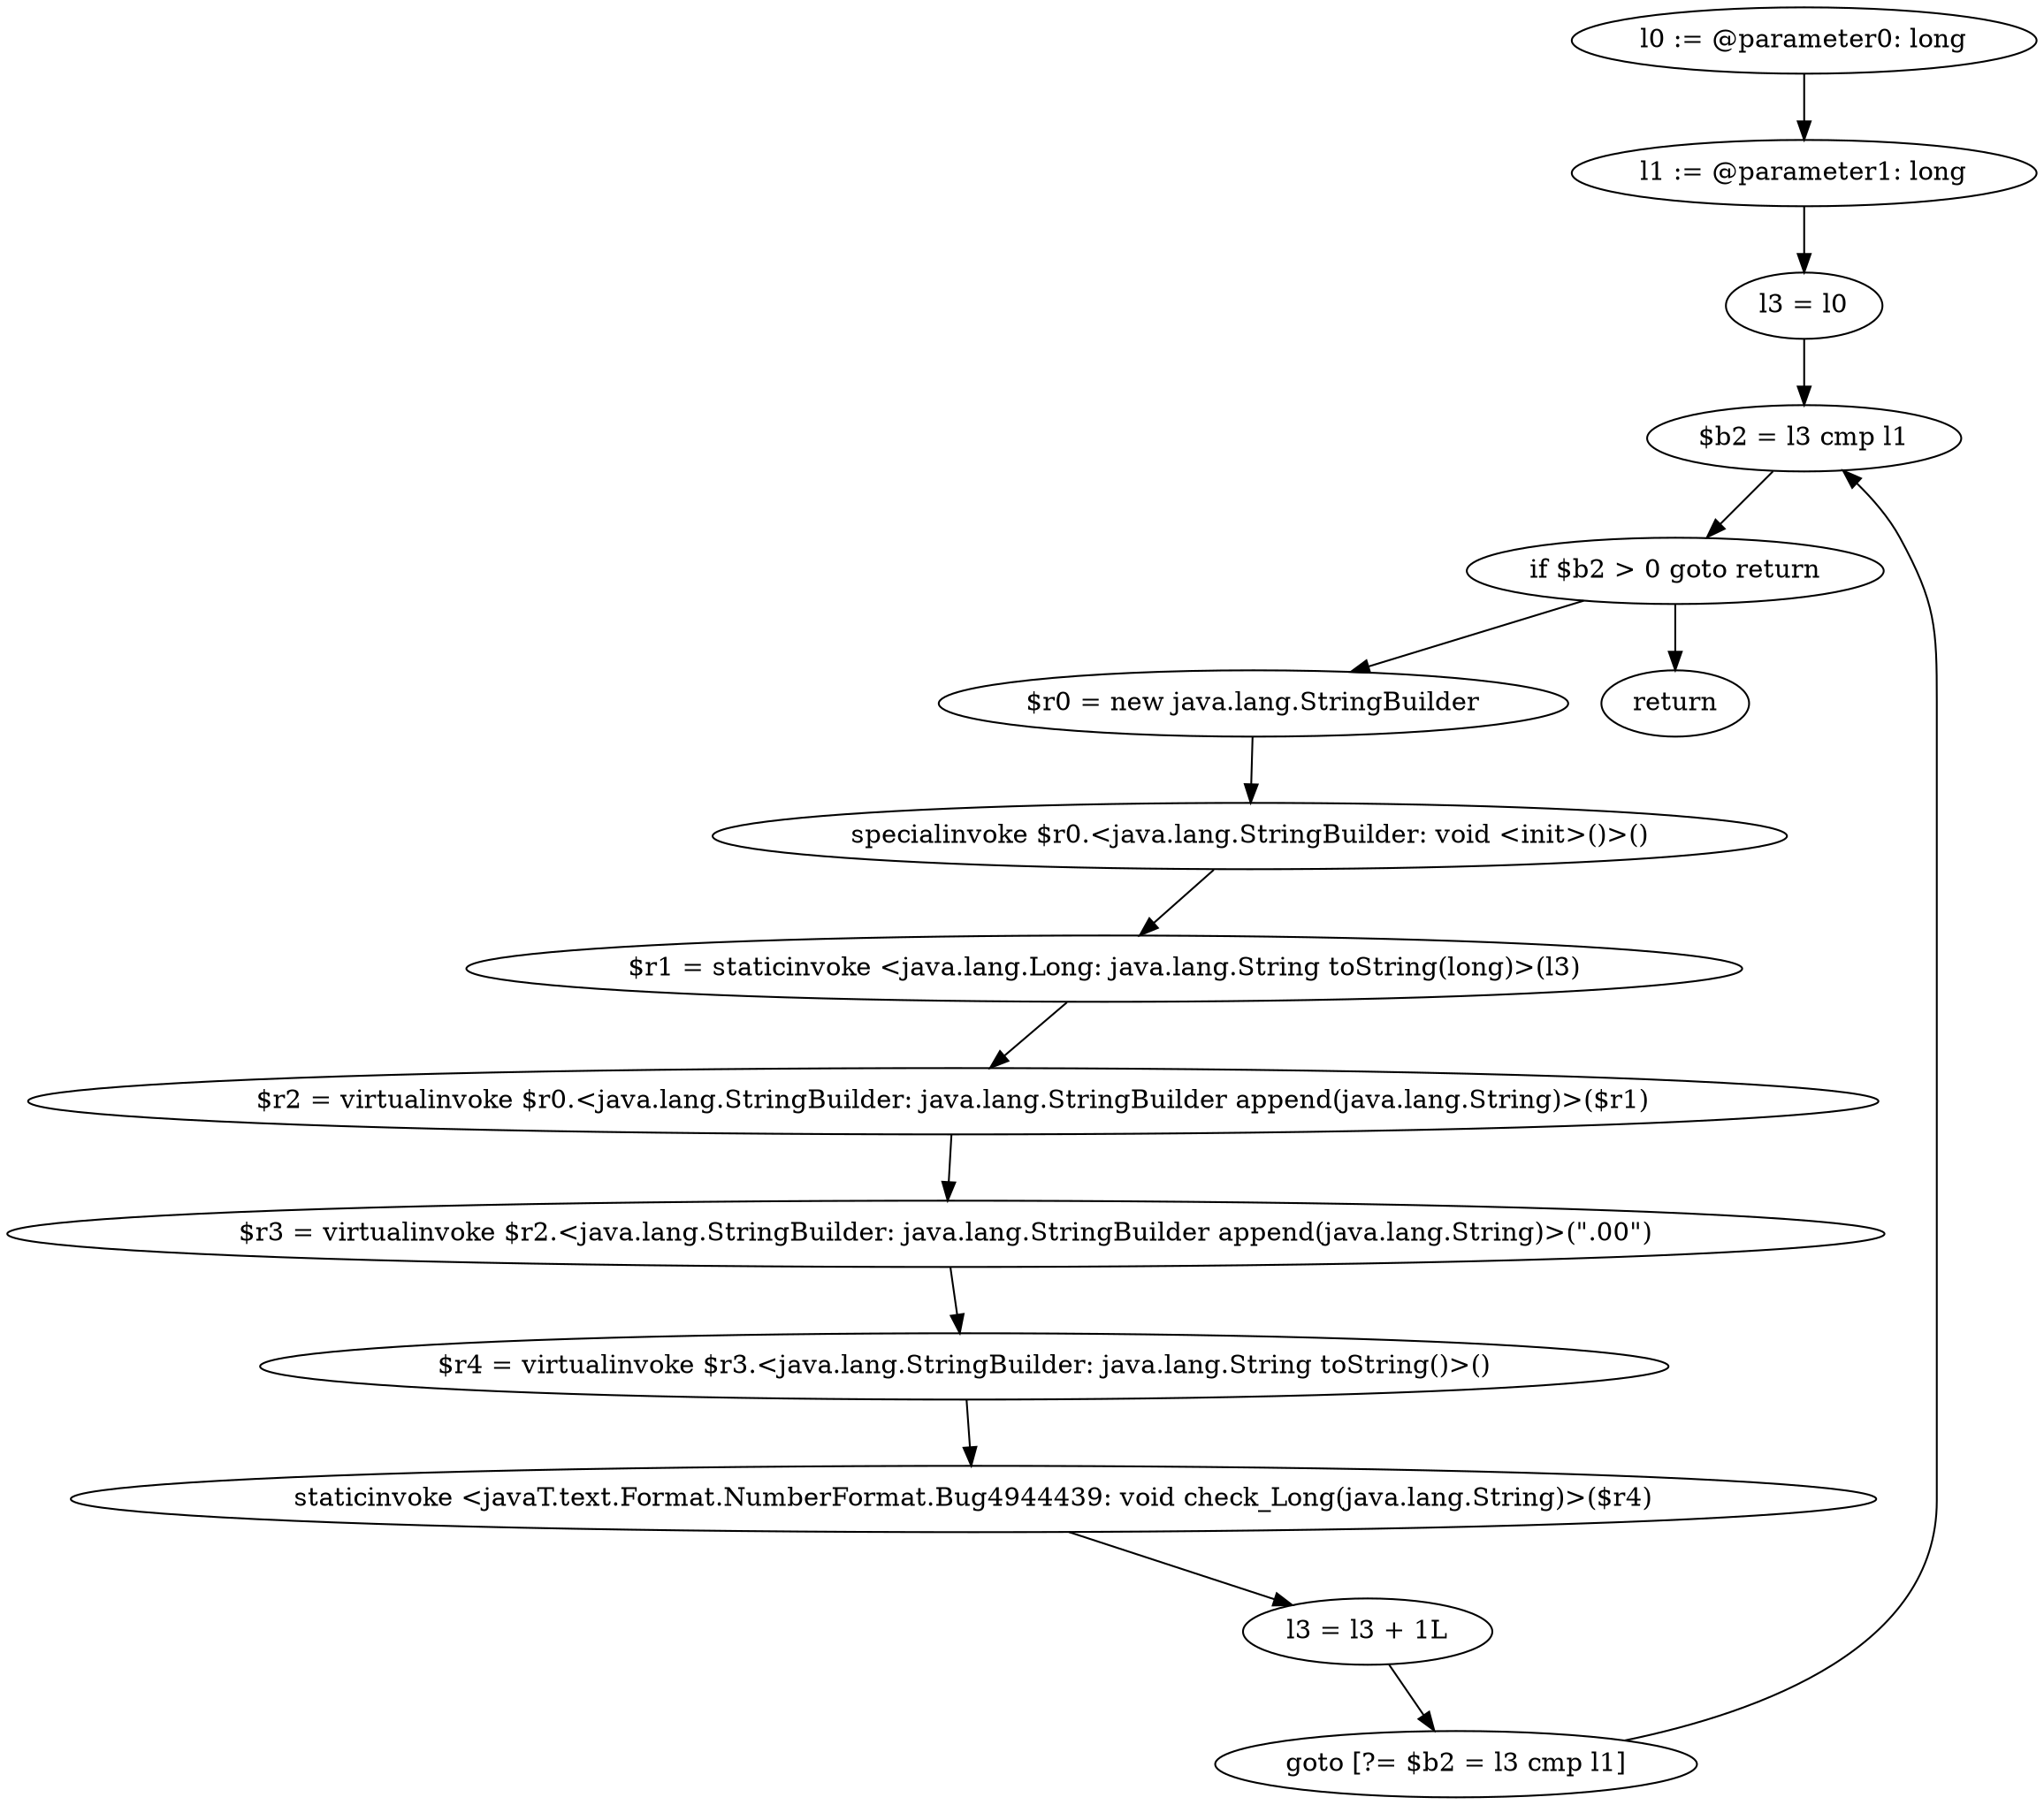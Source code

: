 digraph "unitGraph" {
    "l0 := @parameter0: long"
    "l1 := @parameter1: long"
    "l3 = l0"
    "$b2 = l3 cmp l1"
    "if $b2 > 0 goto return"
    "$r0 = new java.lang.StringBuilder"
    "specialinvoke $r0.<java.lang.StringBuilder: void <init>()>()"
    "$r1 = staticinvoke <java.lang.Long: java.lang.String toString(long)>(l3)"
    "$r2 = virtualinvoke $r0.<java.lang.StringBuilder: java.lang.StringBuilder append(java.lang.String)>($r1)"
    "$r3 = virtualinvoke $r2.<java.lang.StringBuilder: java.lang.StringBuilder append(java.lang.String)>(\".00\")"
    "$r4 = virtualinvoke $r3.<java.lang.StringBuilder: java.lang.String toString()>()"
    "staticinvoke <javaT.text.Format.NumberFormat.Bug4944439: void check_Long(java.lang.String)>($r4)"
    "l3 = l3 + 1L"
    "goto [?= $b2 = l3 cmp l1]"
    "return"
    "l0 := @parameter0: long"->"l1 := @parameter1: long";
    "l1 := @parameter1: long"->"l3 = l0";
    "l3 = l0"->"$b2 = l3 cmp l1";
    "$b2 = l3 cmp l1"->"if $b2 > 0 goto return";
    "if $b2 > 0 goto return"->"$r0 = new java.lang.StringBuilder";
    "if $b2 > 0 goto return"->"return";
    "$r0 = new java.lang.StringBuilder"->"specialinvoke $r0.<java.lang.StringBuilder: void <init>()>()";
    "specialinvoke $r0.<java.lang.StringBuilder: void <init>()>()"->"$r1 = staticinvoke <java.lang.Long: java.lang.String toString(long)>(l3)";
    "$r1 = staticinvoke <java.lang.Long: java.lang.String toString(long)>(l3)"->"$r2 = virtualinvoke $r0.<java.lang.StringBuilder: java.lang.StringBuilder append(java.lang.String)>($r1)";
    "$r2 = virtualinvoke $r0.<java.lang.StringBuilder: java.lang.StringBuilder append(java.lang.String)>($r1)"->"$r3 = virtualinvoke $r2.<java.lang.StringBuilder: java.lang.StringBuilder append(java.lang.String)>(\".00\")";
    "$r3 = virtualinvoke $r2.<java.lang.StringBuilder: java.lang.StringBuilder append(java.lang.String)>(\".00\")"->"$r4 = virtualinvoke $r3.<java.lang.StringBuilder: java.lang.String toString()>()";
    "$r4 = virtualinvoke $r3.<java.lang.StringBuilder: java.lang.String toString()>()"->"staticinvoke <javaT.text.Format.NumberFormat.Bug4944439: void check_Long(java.lang.String)>($r4)";
    "staticinvoke <javaT.text.Format.NumberFormat.Bug4944439: void check_Long(java.lang.String)>($r4)"->"l3 = l3 + 1L";
    "l3 = l3 + 1L"->"goto [?= $b2 = l3 cmp l1]";
    "goto [?= $b2 = l3 cmp l1]"->"$b2 = l3 cmp l1";
}
